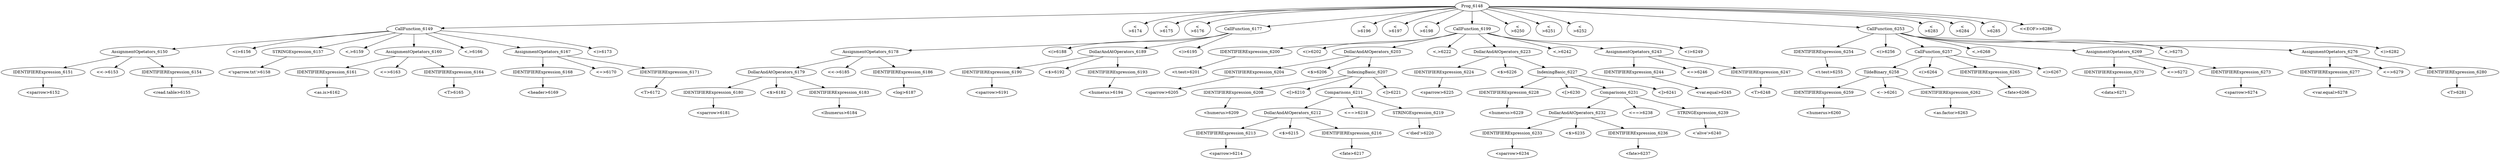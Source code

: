 digraph {

"Prog_6148"->"CallFunction_6149";
"CallFunction_6149"->"AssignmentOpetators_6150";
"AssignmentOpetators_6150"->"IDENTIFIERExpression_6151";
"IDENTIFIERExpression_6151"->"<sparrow>6152";
"AssignmentOpetators_6150"->"<<->6153";
"AssignmentOpetators_6150"->"IDENTIFIERExpression_6154";
"IDENTIFIERExpression_6154"->"<read.table>6155";
"CallFunction_6149"->"<(>6156";
"CallFunction_6149"->"STRINGExpression_6157";
"STRINGExpression_6157"->"<'sparrow.txt'>6158";
"CallFunction_6149"->"<,>6159";
"CallFunction_6149"->"AssignmentOpetators_6160";
"AssignmentOpetators_6160"->"IDENTIFIERExpression_6161";
"IDENTIFIERExpression_6161"->"<as.is>6162";
"AssignmentOpetators_6160"->"<=>6163";
"AssignmentOpetators_6160"->"IDENTIFIERExpression_6164";
"IDENTIFIERExpression_6164"->"<T>6165";
"CallFunction_6149"->"<,>6166";
"CallFunction_6149"->"AssignmentOpetators_6167";
"AssignmentOpetators_6167"->"IDENTIFIERExpression_6168";
"IDENTIFIERExpression_6168"->"<header>6169";
"AssignmentOpetators_6167"->"<=>6170";
"AssignmentOpetators_6167"->"IDENTIFIERExpression_6171";
"IDENTIFIERExpression_6171"->"<T>6172";
"CallFunction_6149"->"<)>6173";
"Prog_6148"->"<
>6174";
"Prog_6148"->"<
>6175";
"Prog_6148"->"<
>6176";
"Prog_6148"->"CallFunction_6177";
"CallFunction_6177"->"AssignmentOpetators_6178";
"AssignmentOpetators_6178"->"DollarAndAtOperators_6179";
"DollarAndAtOperators_6179"->"IDENTIFIERExpression_6180";
"IDENTIFIERExpression_6180"->"<sparrow>6181";
"DollarAndAtOperators_6179"->"<$>6182";
"DollarAndAtOperators_6179"->"IDENTIFIERExpression_6183";
"IDENTIFIERExpression_6183"->"<lhumerus>6184";
"AssignmentOpetators_6178"->"<<->6185";
"AssignmentOpetators_6178"->"IDENTIFIERExpression_6186";
"IDENTIFIERExpression_6186"->"<log>6187";
"CallFunction_6177"->"<(>6188";
"CallFunction_6177"->"DollarAndAtOperators_6189";
"DollarAndAtOperators_6189"->"IDENTIFIERExpression_6190";
"IDENTIFIERExpression_6190"->"<sparrow>6191";
"DollarAndAtOperators_6189"->"<$>6192";
"DollarAndAtOperators_6189"->"IDENTIFIERExpression_6193";
"IDENTIFIERExpression_6193"->"<humerus>6194";
"CallFunction_6177"->"<)>6195";
"Prog_6148"->"<
>6196";
"Prog_6148"->"<
>6197";
"Prog_6148"->"<
>6198";
"Prog_6148"->"CallFunction_6199";
"CallFunction_6199"->"IDENTIFIERExpression_6200";
"IDENTIFIERExpression_6200"->"<t.test>6201";
"CallFunction_6199"->"<(>6202";
"CallFunction_6199"->"DollarAndAtOperators_6203";
"DollarAndAtOperators_6203"->"IDENTIFIERExpression_6204";
"IDENTIFIERExpression_6204"->"<sparrow>6205";
"DollarAndAtOperators_6203"->"<$>6206";
"DollarAndAtOperators_6203"->"IndexingBasic_6207";
"IndexingBasic_6207"->"IDENTIFIERExpression_6208";
"IDENTIFIERExpression_6208"->"<humerus>6209";
"IndexingBasic_6207"->"<[>6210";
"IndexingBasic_6207"->"Comparisons_6211";
"Comparisons_6211"->"DollarAndAtOperators_6212";
"DollarAndAtOperators_6212"->"IDENTIFIERExpression_6213";
"IDENTIFIERExpression_6213"->"<sparrow>6214";
"DollarAndAtOperators_6212"->"<$>6215";
"DollarAndAtOperators_6212"->"IDENTIFIERExpression_6216";
"IDENTIFIERExpression_6216"->"<fate>6217";
"Comparisons_6211"->"<==>6218";
"Comparisons_6211"->"STRINGExpression_6219";
"STRINGExpression_6219"->"<'died'>6220";
"IndexingBasic_6207"->"<]>6221";
"CallFunction_6199"->"<,>6222";
"CallFunction_6199"->"DollarAndAtOperators_6223";
"DollarAndAtOperators_6223"->"IDENTIFIERExpression_6224";
"IDENTIFIERExpression_6224"->"<sparrow>6225";
"DollarAndAtOperators_6223"->"<$>6226";
"DollarAndAtOperators_6223"->"IndexingBasic_6227";
"IndexingBasic_6227"->"IDENTIFIERExpression_6228";
"IDENTIFIERExpression_6228"->"<humerus>6229";
"IndexingBasic_6227"->"<[>6230";
"IndexingBasic_6227"->"Comparisons_6231";
"Comparisons_6231"->"DollarAndAtOperators_6232";
"DollarAndAtOperators_6232"->"IDENTIFIERExpression_6233";
"IDENTIFIERExpression_6233"->"<sparrow>6234";
"DollarAndAtOperators_6232"->"<$>6235";
"DollarAndAtOperators_6232"->"IDENTIFIERExpression_6236";
"IDENTIFIERExpression_6236"->"<fate>6237";
"Comparisons_6231"->"<==>6238";
"Comparisons_6231"->"STRINGExpression_6239";
"STRINGExpression_6239"->"<'alive'>6240";
"IndexingBasic_6227"->"<]>6241";
"CallFunction_6199"->"<,>6242";
"CallFunction_6199"->"AssignmentOpetators_6243";
"AssignmentOpetators_6243"->"IDENTIFIERExpression_6244";
"IDENTIFIERExpression_6244"->"<var.equal>6245";
"AssignmentOpetators_6243"->"<=>6246";
"AssignmentOpetators_6243"->"IDENTIFIERExpression_6247";
"IDENTIFIERExpression_6247"->"<T>6248";
"CallFunction_6199"->"<)>6249";
"Prog_6148"->"<
>6250";
"Prog_6148"->"<
>6251";
"Prog_6148"->"<
>6252";
"Prog_6148"->"CallFunction_6253";
"CallFunction_6253"->"IDENTIFIERExpression_6254";
"IDENTIFIERExpression_6254"->"<t.test>6255";
"CallFunction_6253"->"<(>6256";
"CallFunction_6253"->"CallFunction_6257";
"CallFunction_6257"->"TildeBinary_6258";
"TildeBinary_6258"->"IDENTIFIERExpression_6259";
"IDENTIFIERExpression_6259"->"<humerus>6260";
"TildeBinary_6258"->"<~>6261";
"TildeBinary_6258"->"IDENTIFIERExpression_6262";
"IDENTIFIERExpression_6262"->"<as.factor>6263";
"CallFunction_6257"->"<(>6264";
"CallFunction_6257"->"IDENTIFIERExpression_6265";
"IDENTIFIERExpression_6265"->"<fate>6266";
"CallFunction_6257"->"<)>6267";
"CallFunction_6253"->"<,>6268";
"CallFunction_6253"->"AssignmentOpetators_6269";
"AssignmentOpetators_6269"->"IDENTIFIERExpression_6270";
"IDENTIFIERExpression_6270"->"<data>6271";
"AssignmentOpetators_6269"->"<=>6272";
"AssignmentOpetators_6269"->"IDENTIFIERExpression_6273";
"IDENTIFIERExpression_6273"->"<sparrow>6274";
"CallFunction_6253"->"<,>6275";
"CallFunction_6253"->"AssignmentOpetators_6276";
"AssignmentOpetators_6276"->"IDENTIFIERExpression_6277";
"IDENTIFIERExpression_6277"->"<var.equal>6278";
"AssignmentOpetators_6276"->"<=>6279";
"AssignmentOpetators_6276"->"IDENTIFIERExpression_6280";
"IDENTIFIERExpression_6280"->"<T>6281";
"CallFunction_6253"->"<)>6282";
"Prog_6148"->"<
>6283";
"Prog_6148"->"<
>6284";
"Prog_6148"->"<
>6285";
"Prog_6148"->"<<EOF>>6286";
}
